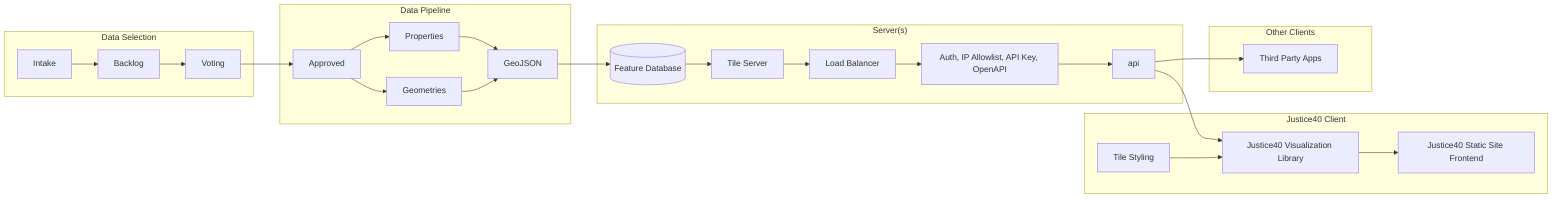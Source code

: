 graph LR
    subgraph ds["Data Selection"]
    Intake --> Backlog --> Voting
    end
    subgraph dp["Data Pipeline"]
    Voting --> Approved
    Approved --> Properties
    Approved --> Geometries
    Properties --> GeoJSON
    Geometries --> GeoJSON
    end
    subgraph s["Server(s)"]
    GeoJSON --> db[("Feature Database")]
    db --> tileserv["Tile Server"]
    tileserv --> lb["Load Balancer"]
    lb --> auth["Auth, IP Allowlist, API Key, OpenAPI"]
    auth --> api
    end
    subgraph j40["Justice40 Client"]
    api --> vl["Justice40 Visualization Library"]
    ts["Tile Styling"] --> vl
    vl --> fe["Justice40 Static Site Frontend"]
    end
    subgraph oc["Other Clients"]
    api --> 3p["Third Party Apps"]
    end